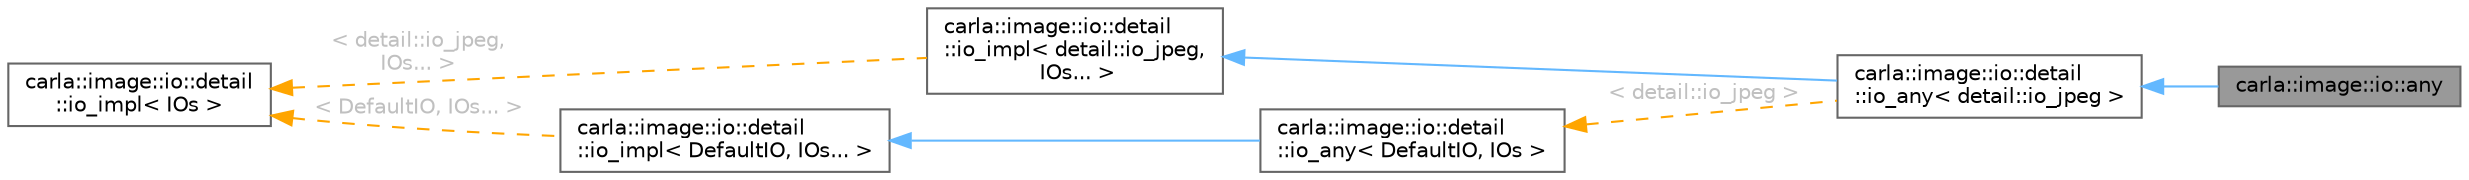 digraph "carla::image::io::any"
{
 // INTERACTIVE_SVG=YES
 // LATEX_PDF_SIZE
  bgcolor="transparent";
  edge [fontname=Helvetica,fontsize=10,labelfontname=Helvetica,labelfontsize=10];
  node [fontname=Helvetica,fontsize=10,shape=box,height=0.2,width=0.4];
  rankdir="LR";
  Node1 [id="Node000001",label="carla::image::io::any",height=0.2,width=0.4,color="gray40", fillcolor="grey60", style="filled", fontcolor="black",tooltip=" "];
  Node2 -> Node1 [id="edge1_Node000001_Node000002",dir="back",color="steelblue1",style="solid",tooltip=" "];
  Node2 [id="Node000002",label="carla::image::io::detail\l::io_any\< detail::io_jpeg \>",height=0.2,width=0.4,color="gray40", fillcolor="white", style="filled",URL="$dd/d53/structcarla_1_1image_1_1io_1_1detail_1_1io__any.html",tooltip=" "];
  Node3 -> Node2 [id="edge2_Node000002_Node000003",dir="back",color="steelblue1",style="solid",tooltip=" "];
  Node3 [id="Node000003",label="carla::image::io::detail\l::io_impl\< detail::io_jpeg,\l IOs... \>",height=0.2,width=0.4,color="gray40", fillcolor="white", style="filled",URL="$d2/d67/structcarla_1_1image_1_1io_1_1detail_1_1io__impl.html",tooltip=" "];
  Node4 -> Node3 [id="edge3_Node000003_Node000004",dir="back",color="orange",style="dashed",tooltip=" ",label=" \< detail::io_jpeg,\l IOs... \>",fontcolor="grey" ];
  Node4 [id="Node000004",label="carla::image::io::detail\l::io_impl\< IOs \>",height=0.2,width=0.4,color="gray40", fillcolor="white", style="filled",URL="$d2/d67/structcarla_1_1image_1_1io_1_1detail_1_1io__impl.html",tooltip=" "];
  Node5 -> Node2 [id="edge4_Node000002_Node000005",dir="back",color="orange",style="dashed",tooltip=" ",label=" \< detail::io_jpeg \>",fontcolor="grey" ];
  Node5 [id="Node000005",label="carla::image::io::detail\l::io_any\< DefaultIO, IOs \>",height=0.2,width=0.4,color="gray40", fillcolor="white", style="filled",URL="$dd/d53/structcarla_1_1image_1_1io_1_1detail_1_1io__any.html",tooltip=" "];
  Node6 -> Node5 [id="edge5_Node000005_Node000006",dir="back",color="steelblue1",style="solid",tooltip=" "];
  Node6 [id="Node000006",label="carla::image::io::detail\l::io_impl\< DefaultIO, IOs... \>",height=0.2,width=0.4,color="gray40", fillcolor="white", style="filled",URL="$d2/d67/structcarla_1_1image_1_1io_1_1detail_1_1io__impl.html",tooltip=" "];
  Node4 -> Node6 [id="edge6_Node000006_Node000004",dir="back",color="orange",style="dashed",tooltip=" ",label=" \< DefaultIO, IOs... \>",fontcolor="grey" ];
}
